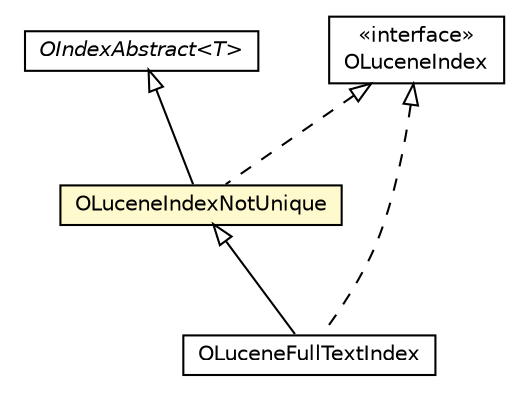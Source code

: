 #!/usr/local/bin/dot
#
# Class diagram 
# Generated by UMLGraph version R5_6-24-gf6e263 (http://www.umlgraph.org/)
#

digraph G {
	edge [fontname="Helvetica",fontsize=10,labelfontname="Helvetica",labelfontsize=10];
	node [fontname="Helvetica",fontsize=10,shape=plaintext];
	nodesep=0.25;
	ranksep=0.5;
	// com.orientechnologies.orient.core.index.OIndexAbstract<T>
	c2399272 [label=<<table title="com.orientechnologies.orient.core.index.OIndexAbstract" border="0" cellborder="1" cellspacing="0" cellpadding="2" port="p" href="../../orient/core/index/OIndexAbstract.html">
		<tr><td><table border="0" cellspacing="0" cellpadding="1">
<tr><td align="center" balign="center"><font face="Helvetica-Oblique"> OIndexAbstract&lt;T&gt; </font></td></tr>
		</table></td></tr>
		</table>>, URL="../../orient/core/index/OIndexAbstract.html", fontname="Helvetica", fontcolor="black", fontsize=10.0];
	// com.orientechnologies.lucene.OLuceneIndex
	c2399898 [label=<<table title="com.orientechnologies.lucene.OLuceneIndex" border="0" cellborder="1" cellspacing="0" cellpadding="2" port="p" href="../OLuceneIndex.html">
		<tr><td><table border="0" cellspacing="0" cellpadding="1">
<tr><td align="center" balign="center"> &#171;interface&#187; </td></tr>
<tr><td align="center" balign="center"> OLuceneIndex </td></tr>
		</table></td></tr>
		</table>>, URL="../OLuceneIndex.html", fontname="Helvetica", fontcolor="black", fontsize=10.0];
	// com.orientechnologies.lucene.index.OLuceneIndexNotUnique
	c2399929 [label=<<table title="com.orientechnologies.lucene.index.OLuceneIndexNotUnique" border="0" cellborder="1" cellspacing="0" cellpadding="2" port="p" bgcolor="lemonChiffon" href="./OLuceneIndexNotUnique.html">
		<tr><td><table border="0" cellspacing="0" cellpadding="1">
<tr><td align="center" balign="center"> OLuceneIndexNotUnique </td></tr>
		</table></td></tr>
		</table>>, URL="./OLuceneIndexNotUnique.html", fontname="Helvetica", fontcolor="black", fontsize=10.0];
	// com.orientechnologies.lucene.index.OLuceneFullTextIndex
	c2399930 [label=<<table title="com.orientechnologies.lucene.index.OLuceneFullTextIndex" border="0" cellborder="1" cellspacing="0" cellpadding="2" port="p" href="./OLuceneFullTextIndex.html">
		<tr><td><table border="0" cellspacing="0" cellpadding="1">
<tr><td align="center" balign="center"> OLuceneFullTextIndex </td></tr>
		</table></td></tr>
		</table>>, URL="./OLuceneFullTextIndex.html", fontname="Helvetica", fontcolor="black", fontsize=10.0];
	//com.orientechnologies.lucene.index.OLuceneIndexNotUnique extends com.orientechnologies.orient.core.index.OIndexAbstract<java.util.Set<com.orientechnologies.orient.core.db.record.OIdentifiable>>
	c2399272:p -> c2399929:p [dir=back,arrowtail=empty];
	//com.orientechnologies.lucene.index.OLuceneIndexNotUnique implements com.orientechnologies.lucene.OLuceneIndex
	c2399898:p -> c2399929:p [dir=back,arrowtail=empty,style=dashed];
	//com.orientechnologies.lucene.index.OLuceneFullTextIndex extends com.orientechnologies.lucene.index.OLuceneIndexNotUnique
	c2399929:p -> c2399930:p [dir=back,arrowtail=empty];
	//com.orientechnologies.lucene.index.OLuceneFullTextIndex implements com.orientechnologies.lucene.OLuceneIndex
	c2399898:p -> c2399930:p [dir=back,arrowtail=empty,style=dashed];
}


